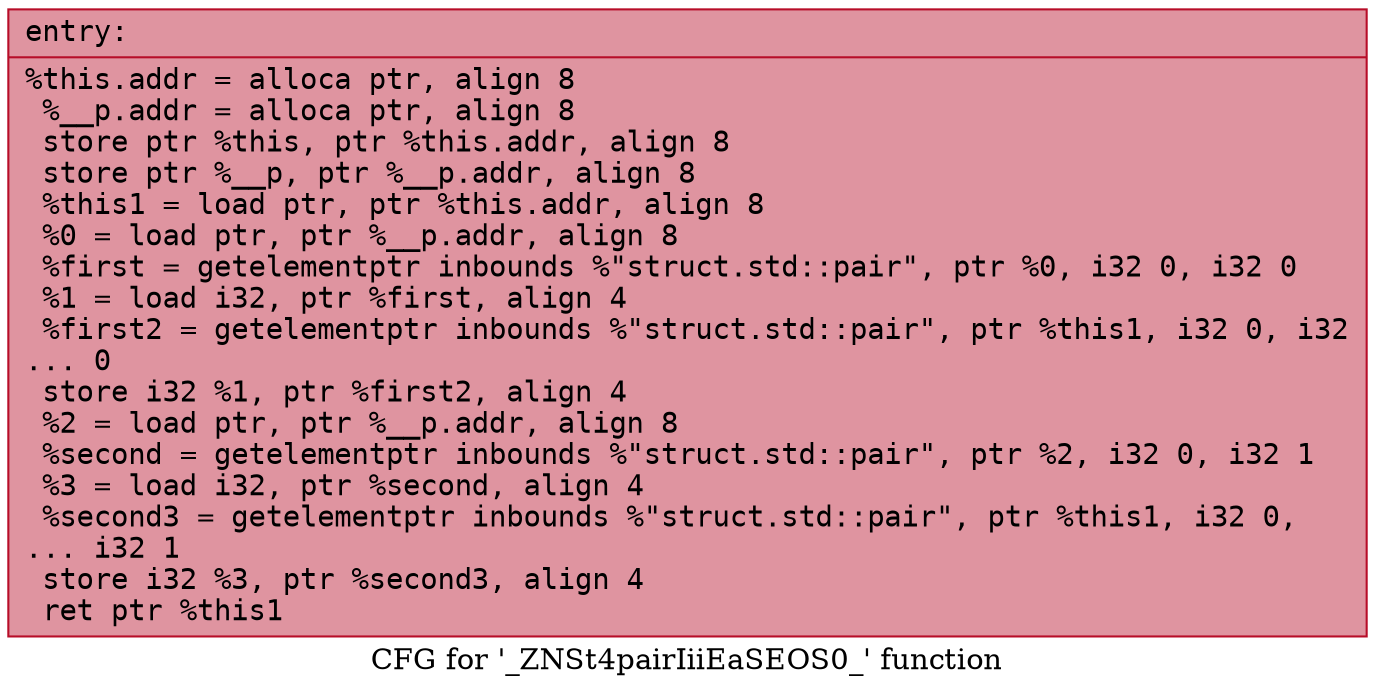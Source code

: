 digraph "CFG for '_ZNSt4pairIiiEaSEOS0_' function" {
	label="CFG for '_ZNSt4pairIiiEaSEOS0_' function";

	Node0x56307d65d7d0 [shape=record,color="#b70d28ff", style=filled, fillcolor="#b70d2870" fontname="Courier",label="{entry:\l|  %this.addr = alloca ptr, align 8\l  %__p.addr = alloca ptr, align 8\l  store ptr %this, ptr %this.addr, align 8\l  store ptr %__p, ptr %__p.addr, align 8\l  %this1 = load ptr, ptr %this.addr, align 8\l  %0 = load ptr, ptr %__p.addr, align 8\l  %first = getelementptr inbounds %\"struct.std::pair\", ptr %0, i32 0, i32 0\l  %1 = load i32, ptr %first, align 4\l  %first2 = getelementptr inbounds %\"struct.std::pair\", ptr %this1, i32 0, i32\l... 0\l  store i32 %1, ptr %first2, align 4\l  %2 = load ptr, ptr %__p.addr, align 8\l  %second = getelementptr inbounds %\"struct.std::pair\", ptr %2, i32 0, i32 1\l  %3 = load i32, ptr %second, align 4\l  %second3 = getelementptr inbounds %\"struct.std::pair\", ptr %this1, i32 0,\l... i32 1\l  store i32 %3, ptr %second3, align 4\l  ret ptr %this1\l}"];
}
